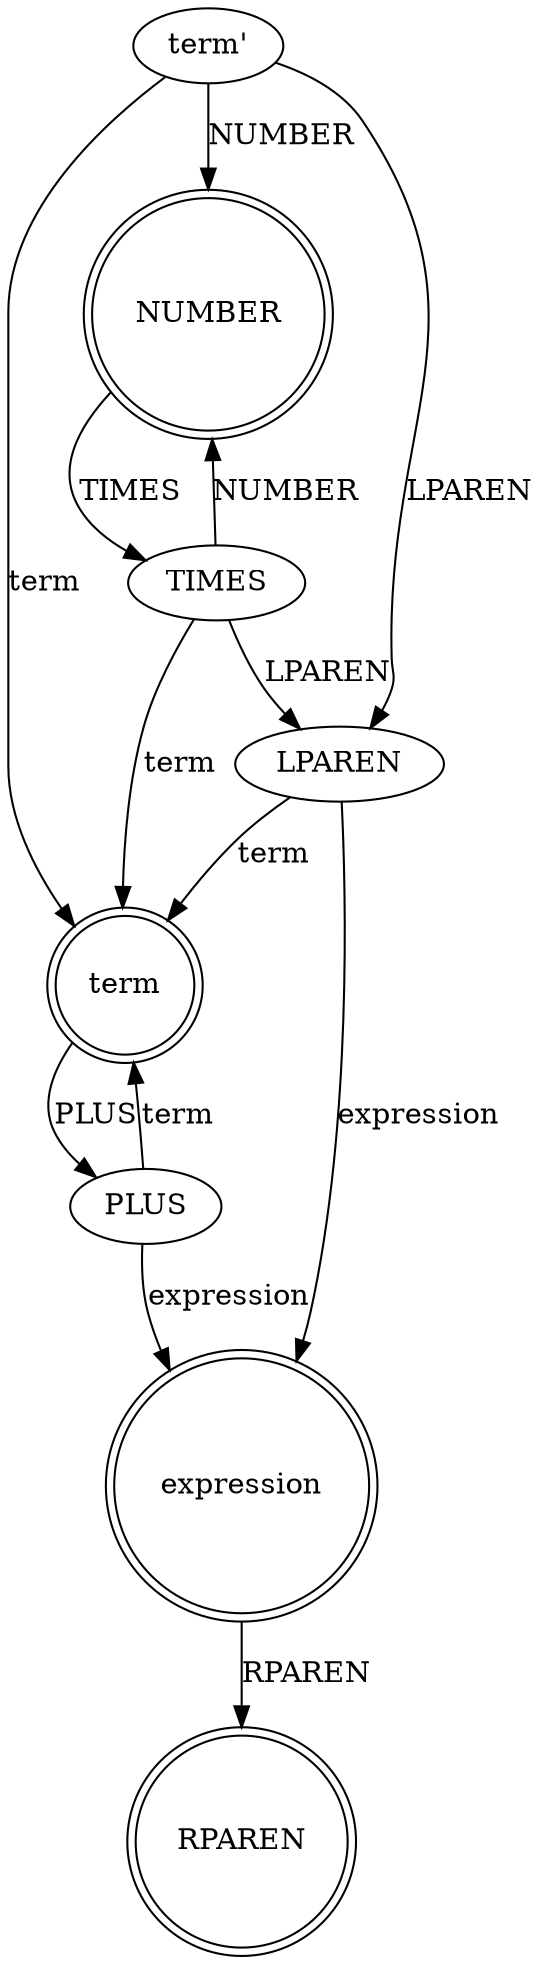 // AFD
digraph {
	"term'" [label="term'"]
	"term'" -> term [label=term]
	"term'" -> NUMBER [label=NUMBER]
	"term'" -> LPAREN [label=LPAREN]
	term [label=term shape=doublecircle]
	NUMBER [label=NUMBER shape=doublecircle]
	NUMBER -> TIMES [label=TIMES]
	LPAREN [label=LPAREN]
	LPAREN -> expression [label=expression]
	LPAREN -> term [label=term]
	TIMES [label=TIMES]
	TIMES -> term [label=term]
	TIMES -> NUMBER [label=NUMBER]
	TIMES -> LPAREN [label=LPAREN]
	expression [label=expression]
	expression -> RPAREN [label=RPAREN]
	term [label=term shape=doublecircle]
	term -> PLUS [label=PLUS]
	term [label=term shape=doublecircle]
	RPAREN [label=RPAREN shape=doublecircle]
	PLUS [label=PLUS]
	PLUS -> expression [label=expression]
	PLUS -> term [label=term]
	expression [label=expression shape=doublecircle]
}
